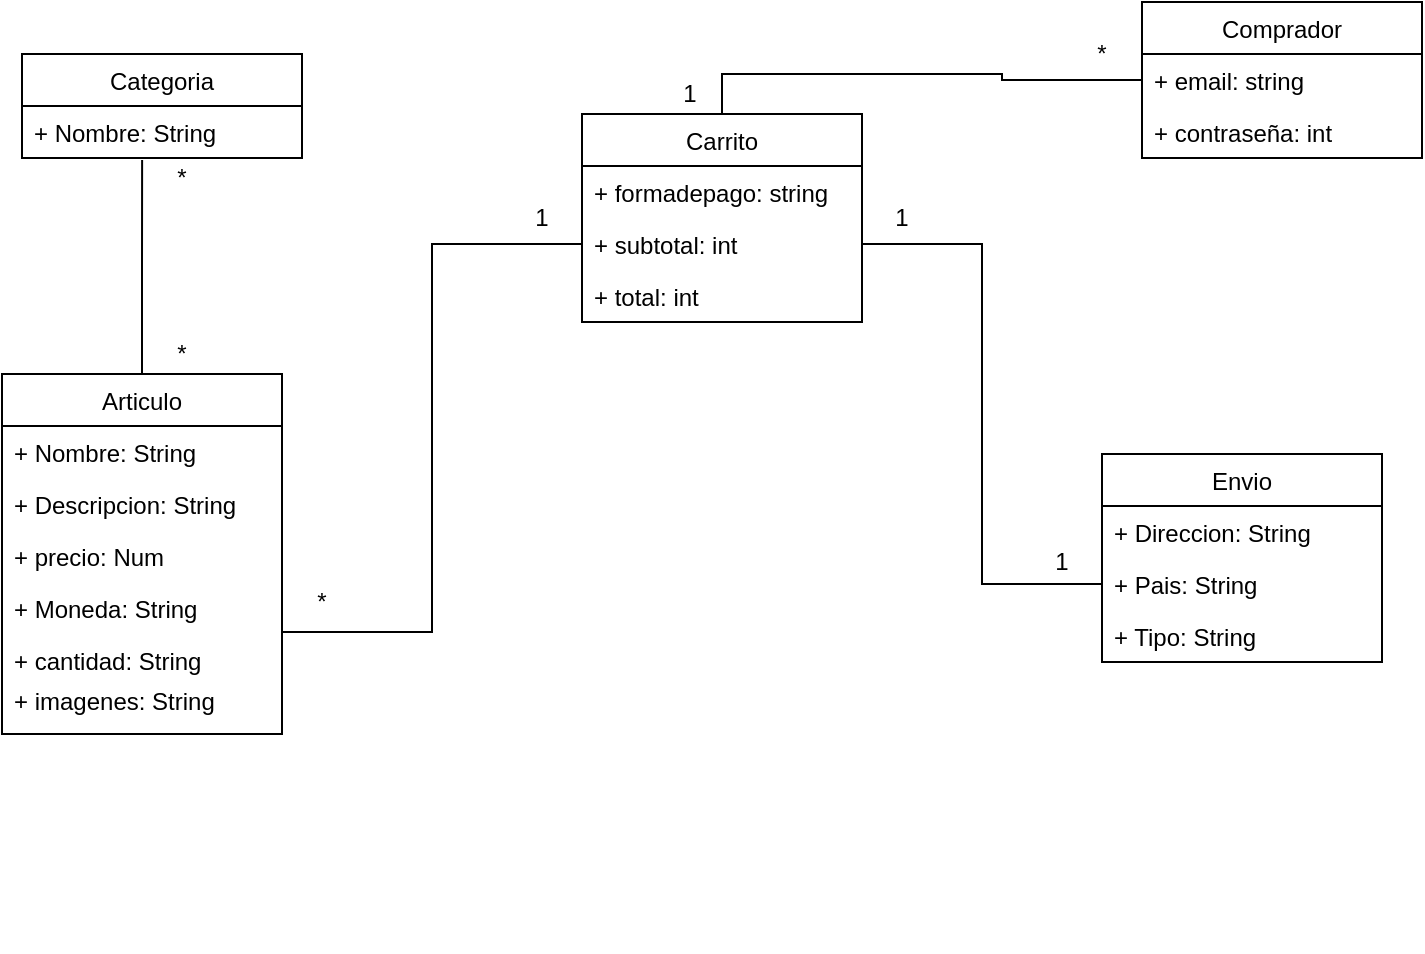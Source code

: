 <mxfile version="13.6.2" type="device"><diagram id="EDCUaiW8dSfNanr-984G" name="Page-1"><mxGraphModel dx="862" dy="450" grid="1" gridSize="10" guides="1" tooltips="1" connect="1" arrows="1" fold="1" page="1" pageScale="1" pageWidth="827" pageHeight="1169" math="0" shadow="0"><root><mxCell id="0"/><mxCell id="1" parent="0"/><mxCell id="YvcIRgCq84OSZxcbyaQJ-1" value="Categoria" style="swimlane;fontStyle=0;childLayout=stackLayout;horizontal=1;startSize=26;fillColor=none;horizontalStack=0;resizeParent=1;resizeParentMax=0;resizeLast=0;collapsible=1;marginBottom=0;" vertex="1" parent="1"><mxGeometry x="60" y="100" width="140" height="52" as="geometry"/></mxCell><mxCell id="YvcIRgCq84OSZxcbyaQJ-2" value="+ Nombre: String" style="text;strokeColor=none;fillColor=none;align=left;verticalAlign=top;spacingLeft=4;spacingRight=4;overflow=hidden;rotatable=0;points=[[0,0.5],[1,0.5]];portConstraint=eastwest;" vertex="1" parent="YvcIRgCq84OSZxcbyaQJ-1"><mxGeometry y="26" width="140" height="26" as="geometry"/></mxCell><mxCell id="YvcIRgCq84OSZxcbyaQJ-9" value="+ Moneda: String" style="text;strokeColor=none;fillColor=none;align=left;verticalAlign=top;spacingLeft=4;spacingRight=4;overflow=hidden;rotatable=0;points=[[0,0.5],[1,0.5]];portConstraint=eastwest;" vertex="1" parent="1"><mxGeometry x="50" y="364" width="140" height="136" as="geometry"/></mxCell><mxCell id="YvcIRgCq84OSZxcbyaQJ-10" value="+ cantidad: String" style="text;strokeColor=none;fillColor=none;align=left;verticalAlign=top;spacingLeft=4;spacingRight=4;overflow=hidden;rotatable=0;points=[[0,0.5],[1,0.5]];portConstraint=eastwest;" vertex="1" parent="1"><mxGeometry x="50" y="390" width="140" height="136" as="geometry"/></mxCell><mxCell id="YvcIRgCq84OSZxcbyaQJ-11" value="+ imagenes: String" style="text;strokeColor=none;fillColor=none;align=left;verticalAlign=top;spacingLeft=4;spacingRight=4;overflow=hidden;rotatable=0;points=[[0,0.5],[1,0.5]];portConstraint=eastwest;" vertex="1" parent="1"><mxGeometry x="50" y="410" width="140" height="136" as="geometry"/></mxCell><mxCell id="YvcIRgCq84OSZxcbyaQJ-25" style="edgeStyle=orthogonalEdgeStyle;rounded=0;orthogonalLoop=1;jettySize=auto;html=1;exitX=0.5;exitY=0;exitDx=0;exitDy=0;entryX=0.429;entryY=1.038;entryDx=0;entryDy=0;entryPerimeter=0;endArrow=none;endFill=0;" edge="1" parent="1" source="YvcIRgCq84OSZxcbyaQJ-5" target="YvcIRgCq84OSZxcbyaQJ-2"><mxGeometry relative="1" as="geometry"/></mxCell><mxCell id="YvcIRgCq84OSZxcbyaQJ-5" value="Articulo" style="swimlane;fontStyle=0;childLayout=stackLayout;horizontal=1;startSize=26;fillColor=none;horizontalStack=0;resizeParent=1;resizeParentMax=0;resizeLast=0;collapsible=1;marginBottom=0;" vertex="1" parent="1"><mxGeometry x="50" y="260" width="140" height="180" as="geometry"/></mxCell><mxCell id="YvcIRgCq84OSZxcbyaQJ-6" value="+ Nombre: String" style="text;strokeColor=none;fillColor=none;align=left;verticalAlign=top;spacingLeft=4;spacingRight=4;overflow=hidden;rotatable=0;points=[[0,0.5],[1,0.5]];portConstraint=eastwest;" vertex="1" parent="YvcIRgCq84OSZxcbyaQJ-5"><mxGeometry y="26" width="140" height="26" as="geometry"/></mxCell><mxCell id="YvcIRgCq84OSZxcbyaQJ-7" value="+ Descripcion: String" style="text;strokeColor=none;fillColor=none;align=left;verticalAlign=top;spacingLeft=4;spacingRight=4;overflow=hidden;rotatable=0;points=[[0,0.5],[1,0.5]];portConstraint=eastwest;" vertex="1" parent="YvcIRgCq84OSZxcbyaQJ-5"><mxGeometry y="52" width="140" height="26" as="geometry"/></mxCell><mxCell id="YvcIRgCq84OSZxcbyaQJ-8" value="+ precio: Num" style="text;strokeColor=none;fillColor=none;align=left;verticalAlign=top;spacingLeft=4;spacingRight=4;overflow=hidden;rotatable=0;points=[[0,0.5],[1,0.5]];portConstraint=eastwest;" vertex="1" parent="YvcIRgCq84OSZxcbyaQJ-5"><mxGeometry y="78" width="140" height="102" as="geometry"/></mxCell><mxCell id="YvcIRgCq84OSZxcbyaQJ-17" value="Envio" style="swimlane;fontStyle=0;childLayout=stackLayout;horizontal=1;startSize=26;fillColor=none;horizontalStack=0;resizeParent=1;resizeParentMax=0;resizeLast=0;collapsible=1;marginBottom=0;" vertex="1" parent="1"><mxGeometry x="600" y="300" width="140" height="104" as="geometry"/></mxCell><mxCell id="YvcIRgCq84OSZxcbyaQJ-18" value="+ Direccion: String" style="text;strokeColor=none;fillColor=none;align=left;verticalAlign=top;spacingLeft=4;spacingRight=4;overflow=hidden;rotatable=0;points=[[0,0.5],[1,0.5]];portConstraint=eastwest;" vertex="1" parent="YvcIRgCq84OSZxcbyaQJ-17"><mxGeometry y="26" width="140" height="26" as="geometry"/></mxCell><mxCell id="YvcIRgCq84OSZxcbyaQJ-19" value="+ Pais: String" style="text;strokeColor=none;fillColor=none;align=left;verticalAlign=top;spacingLeft=4;spacingRight=4;overflow=hidden;rotatable=0;points=[[0,0.5],[1,0.5]];portConstraint=eastwest;" vertex="1" parent="YvcIRgCq84OSZxcbyaQJ-17"><mxGeometry y="52" width="140" height="26" as="geometry"/></mxCell><mxCell id="YvcIRgCq84OSZxcbyaQJ-20" value="+ Tipo: String" style="text;strokeColor=none;fillColor=none;align=left;verticalAlign=top;spacingLeft=4;spacingRight=4;overflow=hidden;rotatable=0;points=[[0,0.5],[1,0.5]];portConstraint=eastwest;" vertex="1" parent="YvcIRgCq84OSZxcbyaQJ-17"><mxGeometry y="78" width="140" height="26" as="geometry"/></mxCell><mxCell id="YvcIRgCq84OSZxcbyaQJ-21" value="Comprador" style="swimlane;fontStyle=0;childLayout=stackLayout;horizontal=1;startSize=26;fillColor=none;horizontalStack=0;resizeParent=1;resizeParentMax=0;resizeLast=0;collapsible=1;marginBottom=0;" vertex="1" parent="1"><mxGeometry x="620" y="74" width="140" height="78" as="geometry"/></mxCell><mxCell id="YvcIRgCq84OSZxcbyaQJ-22" value="+ email: string" style="text;strokeColor=none;fillColor=none;align=left;verticalAlign=top;spacingLeft=4;spacingRight=4;overflow=hidden;rotatable=0;points=[[0,0.5],[1,0.5]];portConstraint=eastwest;" vertex="1" parent="YvcIRgCq84OSZxcbyaQJ-21"><mxGeometry y="26" width="140" height="26" as="geometry"/></mxCell><mxCell id="YvcIRgCq84OSZxcbyaQJ-23" value="+ contraseña: int" style="text;strokeColor=none;fillColor=none;align=left;verticalAlign=top;spacingLeft=4;spacingRight=4;overflow=hidden;rotatable=0;points=[[0,0.5],[1,0.5]];portConstraint=eastwest;" vertex="1" parent="YvcIRgCq84OSZxcbyaQJ-21"><mxGeometry y="52" width="140" height="26" as="geometry"/></mxCell><mxCell id="YvcIRgCq84OSZxcbyaQJ-28" style="edgeStyle=orthogonalEdgeStyle;rounded=0;orthogonalLoop=1;jettySize=auto;html=1;exitX=0.5;exitY=0;exitDx=0;exitDy=0;entryX=0;entryY=0.5;entryDx=0;entryDy=0;endArrow=none;endFill=0;" edge="1" parent="1" source="YvcIRgCq84OSZxcbyaQJ-12" target="YvcIRgCq84OSZxcbyaQJ-22"><mxGeometry relative="1" as="geometry"/></mxCell><mxCell id="YvcIRgCq84OSZxcbyaQJ-12" value="Carrito" style="swimlane;fontStyle=0;childLayout=stackLayout;horizontal=1;startSize=26;fillColor=none;horizontalStack=0;resizeParent=1;resizeParentMax=0;resizeLast=0;collapsible=1;marginBottom=0;" vertex="1" parent="1"><mxGeometry x="340" y="130" width="140" height="104" as="geometry"/></mxCell><mxCell id="YvcIRgCq84OSZxcbyaQJ-13" value="+ formadepago: string" style="text;strokeColor=none;fillColor=none;align=left;verticalAlign=top;spacingLeft=4;spacingRight=4;overflow=hidden;rotatable=0;points=[[0,0.5],[1,0.5]];portConstraint=eastwest;" vertex="1" parent="YvcIRgCq84OSZxcbyaQJ-12"><mxGeometry y="26" width="140" height="26" as="geometry"/></mxCell><mxCell id="YvcIRgCq84OSZxcbyaQJ-14" value="+ subtotal: int" style="text;strokeColor=none;fillColor=none;align=left;verticalAlign=top;spacingLeft=4;spacingRight=4;overflow=hidden;rotatable=0;points=[[0,0.5],[1,0.5]];portConstraint=eastwest;" vertex="1" parent="YvcIRgCq84OSZxcbyaQJ-12"><mxGeometry y="52" width="140" height="26" as="geometry"/></mxCell><mxCell id="YvcIRgCq84OSZxcbyaQJ-15" value="+ total: int" style="text;strokeColor=none;fillColor=none;align=left;verticalAlign=top;spacingLeft=4;spacingRight=4;overflow=hidden;rotatable=0;points=[[0,0.5],[1,0.5]];portConstraint=eastwest;" vertex="1" parent="YvcIRgCq84OSZxcbyaQJ-12"><mxGeometry y="78" width="140" height="26" as="geometry"/></mxCell><mxCell id="YvcIRgCq84OSZxcbyaQJ-26" style="edgeStyle=orthogonalEdgeStyle;rounded=0;orthogonalLoop=1;jettySize=auto;html=1;entryX=0;entryY=0.5;entryDx=0;entryDy=0;endArrow=none;endFill=0;" edge="1" parent="1" source="YvcIRgCq84OSZxcbyaQJ-8" target="YvcIRgCq84OSZxcbyaQJ-14"><mxGeometry relative="1" as="geometry"/></mxCell><mxCell id="YvcIRgCq84OSZxcbyaQJ-27" style="edgeStyle=orthogonalEdgeStyle;rounded=0;orthogonalLoop=1;jettySize=auto;html=1;exitX=1;exitY=0.5;exitDx=0;exitDy=0;entryX=0;entryY=0.5;entryDx=0;entryDy=0;endArrow=none;endFill=0;" edge="1" parent="1" source="YvcIRgCq84OSZxcbyaQJ-14" target="YvcIRgCq84OSZxcbyaQJ-19"><mxGeometry relative="1" as="geometry"/></mxCell><mxCell id="YvcIRgCq84OSZxcbyaQJ-29" value="*" style="text;html=1;strokeColor=none;fillColor=none;align=center;verticalAlign=middle;whiteSpace=wrap;rounded=0;" vertex="1" parent="1"><mxGeometry x="190" y="364" width="40" height="20" as="geometry"/></mxCell><mxCell id="YvcIRgCq84OSZxcbyaQJ-30" value="1" style="text;html=1;strokeColor=none;fillColor=none;align=center;verticalAlign=middle;whiteSpace=wrap;rounded=0;" vertex="1" parent="1"><mxGeometry x="300" y="172" width="40" height="20" as="geometry"/></mxCell><mxCell id="YvcIRgCq84OSZxcbyaQJ-31" value="*" style="text;html=1;strokeColor=none;fillColor=none;align=center;verticalAlign=middle;whiteSpace=wrap;rounded=0;" vertex="1" parent="1"><mxGeometry x="120" y="240" width="40" height="20" as="geometry"/></mxCell><mxCell id="YvcIRgCq84OSZxcbyaQJ-32" value="*" style="text;html=1;strokeColor=none;fillColor=none;align=center;verticalAlign=middle;whiteSpace=wrap;rounded=0;" vertex="1" parent="1"><mxGeometry x="120" y="152" width="40" height="20" as="geometry"/></mxCell><mxCell id="YvcIRgCq84OSZxcbyaQJ-33" value="1" style="text;html=1;strokeColor=none;fillColor=none;align=center;verticalAlign=middle;whiteSpace=wrap;rounded=0;" vertex="1" parent="1"><mxGeometry x="560" y="344" width="40" height="20" as="geometry"/></mxCell><mxCell id="YvcIRgCq84OSZxcbyaQJ-34" value="1" style="text;html=1;strokeColor=none;fillColor=none;align=center;verticalAlign=middle;whiteSpace=wrap;rounded=0;" vertex="1" parent="1"><mxGeometry x="480" y="172" width="40" height="20" as="geometry"/></mxCell><mxCell id="YvcIRgCq84OSZxcbyaQJ-35" value="1" style="text;html=1;strokeColor=none;fillColor=none;align=center;verticalAlign=middle;whiteSpace=wrap;rounded=0;" vertex="1" parent="1"><mxGeometry x="374" y="110" width="40" height="20" as="geometry"/></mxCell><mxCell id="YvcIRgCq84OSZxcbyaQJ-36" value="*" style="text;html=1;strokeColor=none;fillColor=none;align=center;verticalAlign=middle;whiteSpace=wrap;rounded=0;" vertex="1" parent="1"><mxGeometry x="580" y="90" width="40" height="20" as="geometry"/></mxCell></root></mxGraphModel></diagram></mxfile>